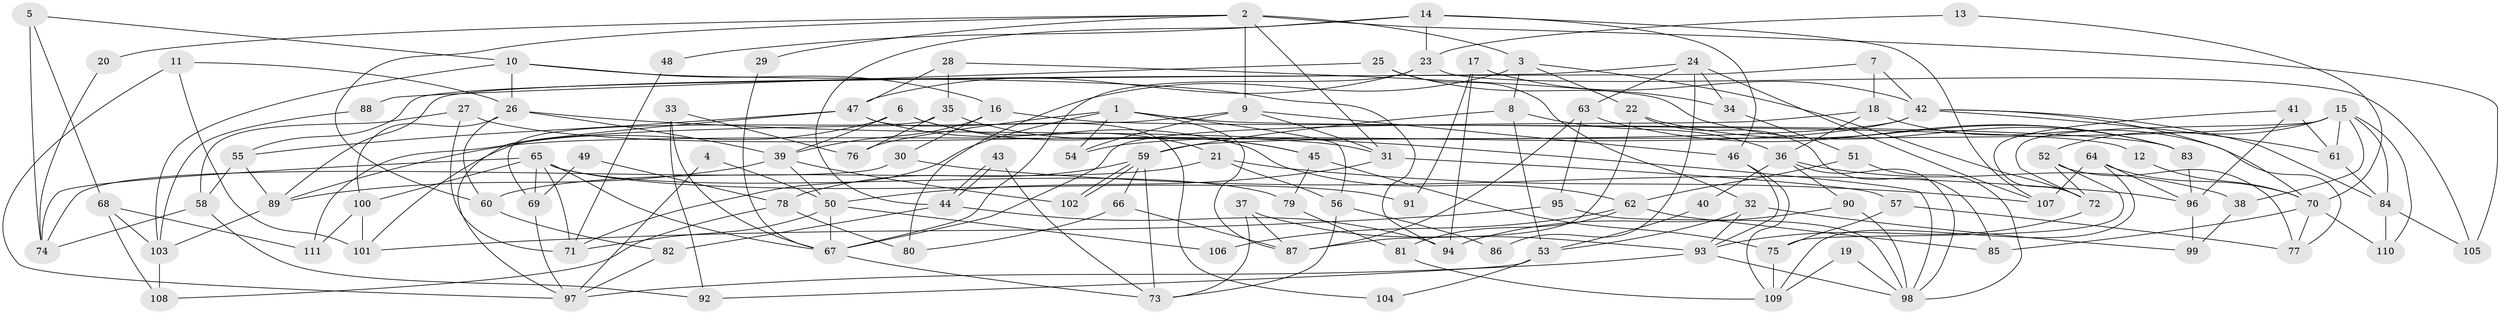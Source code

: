 // Generated by graph-tools (version 1.1) at 2025/01/03/09/25 03:01:58]
// undirected, 111 vertices, 222 edges
graph export_dot {
graph [start="1"]
  node [color=gray90,style=filled];
  1;
  2;
  3;
  4;
  5;
  6;
  7;
  8;
  9;
  10;
  11;
  12;
  13;
  14;
  15;
  16;
  17;
  18;
  19;
  20;
  21;
  22;
  23;
  24;
  25;
  26;
  27;
  28;
  29;
  30;
  31;
  32;
  33;
  34;
  35;
  36;
  37;
  38;
  39;
  40;
  41;
  42;
  43;
  44;
  45;
  46;
  47;
  48;
  49;
  50;
  51;
  52;
  53;
  54;
  55;
  56;
  57;
  58;
  59;
  60;
  61;
  62;
  63;
  64;
  65;
  66;
  67;
  68;
  69;
  70;
  71;
  72;
  73;
  74;
  75;
  76;
  77;
  78;
  79;
  80;
  81;
  82;
  83;
  84;
  85;
  86;
  87;
  88;
  89;
  90;
  91;
  92;
  93;
  94;
  95;
  96;
  97;
  98;
  99;
  100;
  101;
  102;
  103;
  104;
  105;
  106;
  107;
  108;
  109;
  110;
  111;
  1 -- 71;
  1 -- 87;
  1 -- 12;
  1 -- 54;
  1 -- 56;
  1 -- 76;
  2 -- 3;
  2 -- 105;
  2 -- 9;
  2 -- 20;
  2 -- 29;
  2 -- 31;
  2 -- 60;
  3 -- 72;
  3 -- 8;
  3 -- 22;
  3 -- 80;
  4 -- 97;
  4 -- 50;
  5 -- 68;
  5 -- 10;
  5 -- 74;
  6 -- 45;
  6 -- 39;
  6 -- 21;
  6 -- 111;
  7 -- 42;
  7 -- 89;
  7 -- 18;
  8 -- 59;
  8 -- 36;
  8 -- 53;
  9 -- 54;
  9 -- 31;
  9 -- 46;
  9 -- 101;
  10 -- 26;
  10 -- 16;
  10 -- 94;
  10 -- 103;
  11 -- 26;
  11 -- 97;
  11 -- 101;
  12 -- 70;
  13 -- 70;
  13 -- 23;
  14 -- 23;
  14 -- 107;
  14 -- 44;
  14 -- 46;
  14 -- 48;
  15 -- 59;
  15 -- 110;
  15 -- 38;
  15 -- 52;
  15 -- 61;
  15 -- 72;
  15 -- 84;
  16 -- 83;
  16 -- 39;
  16 -- 30;
  17 -- 42;
  17 -- 94;
  17 -- 91;
  18 -- 67;
  18 -- 36;
  18 -- 77;
  19 -- 109;
  19 -- 98;
  20 -- 74;
  21 -- 60;
  21 -- 56;
  21 -- 107;
  22 -- 87;
  22 -- 83;
  22 -- 85;
  23 -- 67;
  23 -- 47;
  23 -- 105;
  24 -- 107;
  24 -- 63;
  24 -- 34;
  24 -- 55;
  24 -- 86;
  25 -- 32;
  25 -- 34;
  25 -- 88;
  26 -- 98;
  26 -- 100;
  26 -- 39;
  26 -- 60;
  27 -- 58;
  27 -- 31;
  27 -- 71;
  28 -- 83;
  28 -- 47;
  28 -- 35;
  29 -- 67;
  30 -- 74;
  30 -- 96;
  31 -- 50;
  31 -- 57;
  32 -- 93;
  32 -- 99;
  32 -- 53;
  33 -- 67;
  33 -- 92;
  33 -- 76;
  34 -- 51;
  35 -- 76;
  35 -- 45;
  35 -- 69;
  36 -- 98;
  36 -- 38;
  36 -- 40;
  36 -- 90;
  37 -- 73;
  37 -- 93;
  37 -- 87;
  38 -- 99;
  39 -- 50;
  39 -- 89;
  39 -- 102;
  40 -- 53;
  41 -- 72;
  41 -- 61;
  41 -- 96;
  42 -- 89;
  42 -- 84;
  42 -- 54;
  42 -- 61;
  42 -- 70;
  43 -- 73;
  43 -- 44;
  43 -- 44;
  44 -- 82;
  44 -- 94;
  45 -- 75;
  45 -- 79;
  46 -- 93;
  46 -- 109;
  47 -- 97;
  47 -- 55;
  47 -- 62;
  47 -- 104;
  48 -- 71;
  49 -- 78;
  49 -- 69;
  50 -- 71;
  50 -- 67;
  50 -- 106;
  51 -- 98;
  51 -- 62;
  52 -- 77;
  52 -- 72;
  52 -- 75;
  53 -- 92;
  53 -- 104;
  55 -- 89;
  55 -- 58;
  56 -- 73;
  56 -- 86;
  57 -- 77;
  57 -- 75;
  58 -- 74;
  58 -- 92;
  59 -- 102;
  59 -- 102;
  59 -- 73;
  59 -- 66;
  59 -- 78;
  60 -- 82;
  61 -- 84;
  62 -- 85;
  62 -- 81;
  62 -- 106;
  63 -- 83;
  63 -- 95;
  63 -- 87;
  64 -- 96;
  64 -- 109;
  64 -- 70;
  64 -- 107;
  65 -- 69;
  65 -- 79;
  65 -- 67;
  65 -- 71;
  65 -- 74;
  65 -- 91;
  65 -- 100;
  66 -- 87;
  66 -- 80;
  67 -- 73;
  68 -- 111;
  68 -- 103;
  68 -- 108;
  69 -- 97;
  70 -- 77;
  70 -- 85;
  70 -- 110;
  72 -- 93;
  75 -- 109;
  78 -- 80;
  78 -- 108;
  79 -- 81;
  81 -- 109;
  82 -- 97;
  83 -- 96;
  84 -- 105;
  84 -- 110;
  88 -- 103;
  89 -- 103;
  90 -- 94;
  90 -- 98;
  93 -- 97;
  93 -- 98;
  95 -- 98;
  95 -- 101;
  96 -- 99;
  100 -- 101;
  100 -- 111;
  103 -- 108;
}
